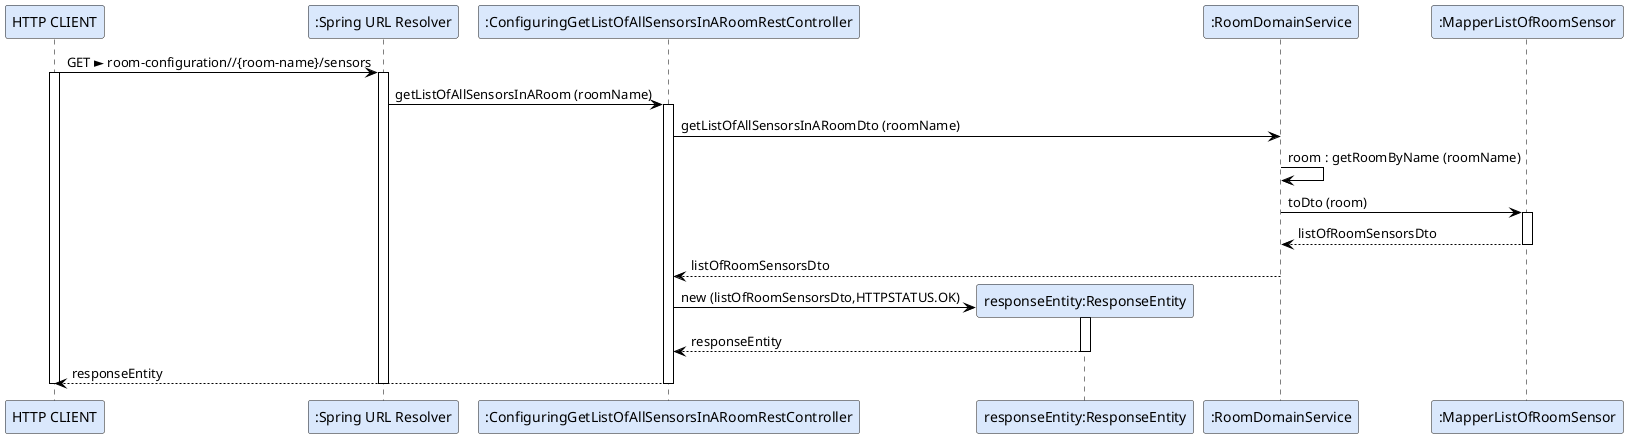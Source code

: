 @startuml

participant "HTTP CLIENT" as PST #DAE8FC
participant ":Spring URL Resolver" as SR #DAE8FC
participant ":ConfiguringGetListOfAllSensorsInARoomRestController" as CTRLGA #DAE8FC
participant "responseEntity:ResponseEntity" as RES #DAE8FC
participant ":RoomDomainService" as GS #DAE8FC
participant ":RoomRepository" as GS #DAE8FC
participant ":MapperListOfRoomSensor" as MAP2 #DAE8FC


skinparam title {
	BorderColor 6C8EBF

}

skinparam actor {
	BorderColor 6C8EBF
}

skinparam participant {
	BorderColor 6C8EBF
}

skinparam shadowing false

skinparam sequence {
	ArrowColor BLACK
	ActorBorderColor DeepSkyBlue
	LifeLineBorderColor BLACK
}
PST -> SR : GET ► room-configuration//{room-name}/sensors
activate PST
activate SR

SR -> CTRLGA : getListOfAllSensorsInARoom (roomName)

activate CTRLGA


CTRLGA -> GS :getListOfAllSensorsInARoomDto (roomName)

GS -> GS: room : getRoomByName (roomName)


GS -> MAP2: toDto (room)
activate MAP2
MAP2 --> GS: listOfRoomSensorsDto
deactivate MAP2
GS --> CTRLGA: listOfRoomSensorsDto

create RES
CTRLGA->RES: new (listOfRoomSensorsDto,HTTPSTATUS.OK)
activate RES
RES-->CTRLGA: responseEntity
deactivate RES
PST <-- CTRLGA : responseEntity

deactivate SR

deactivate CTRLGA
deactivate PST

@enduml
